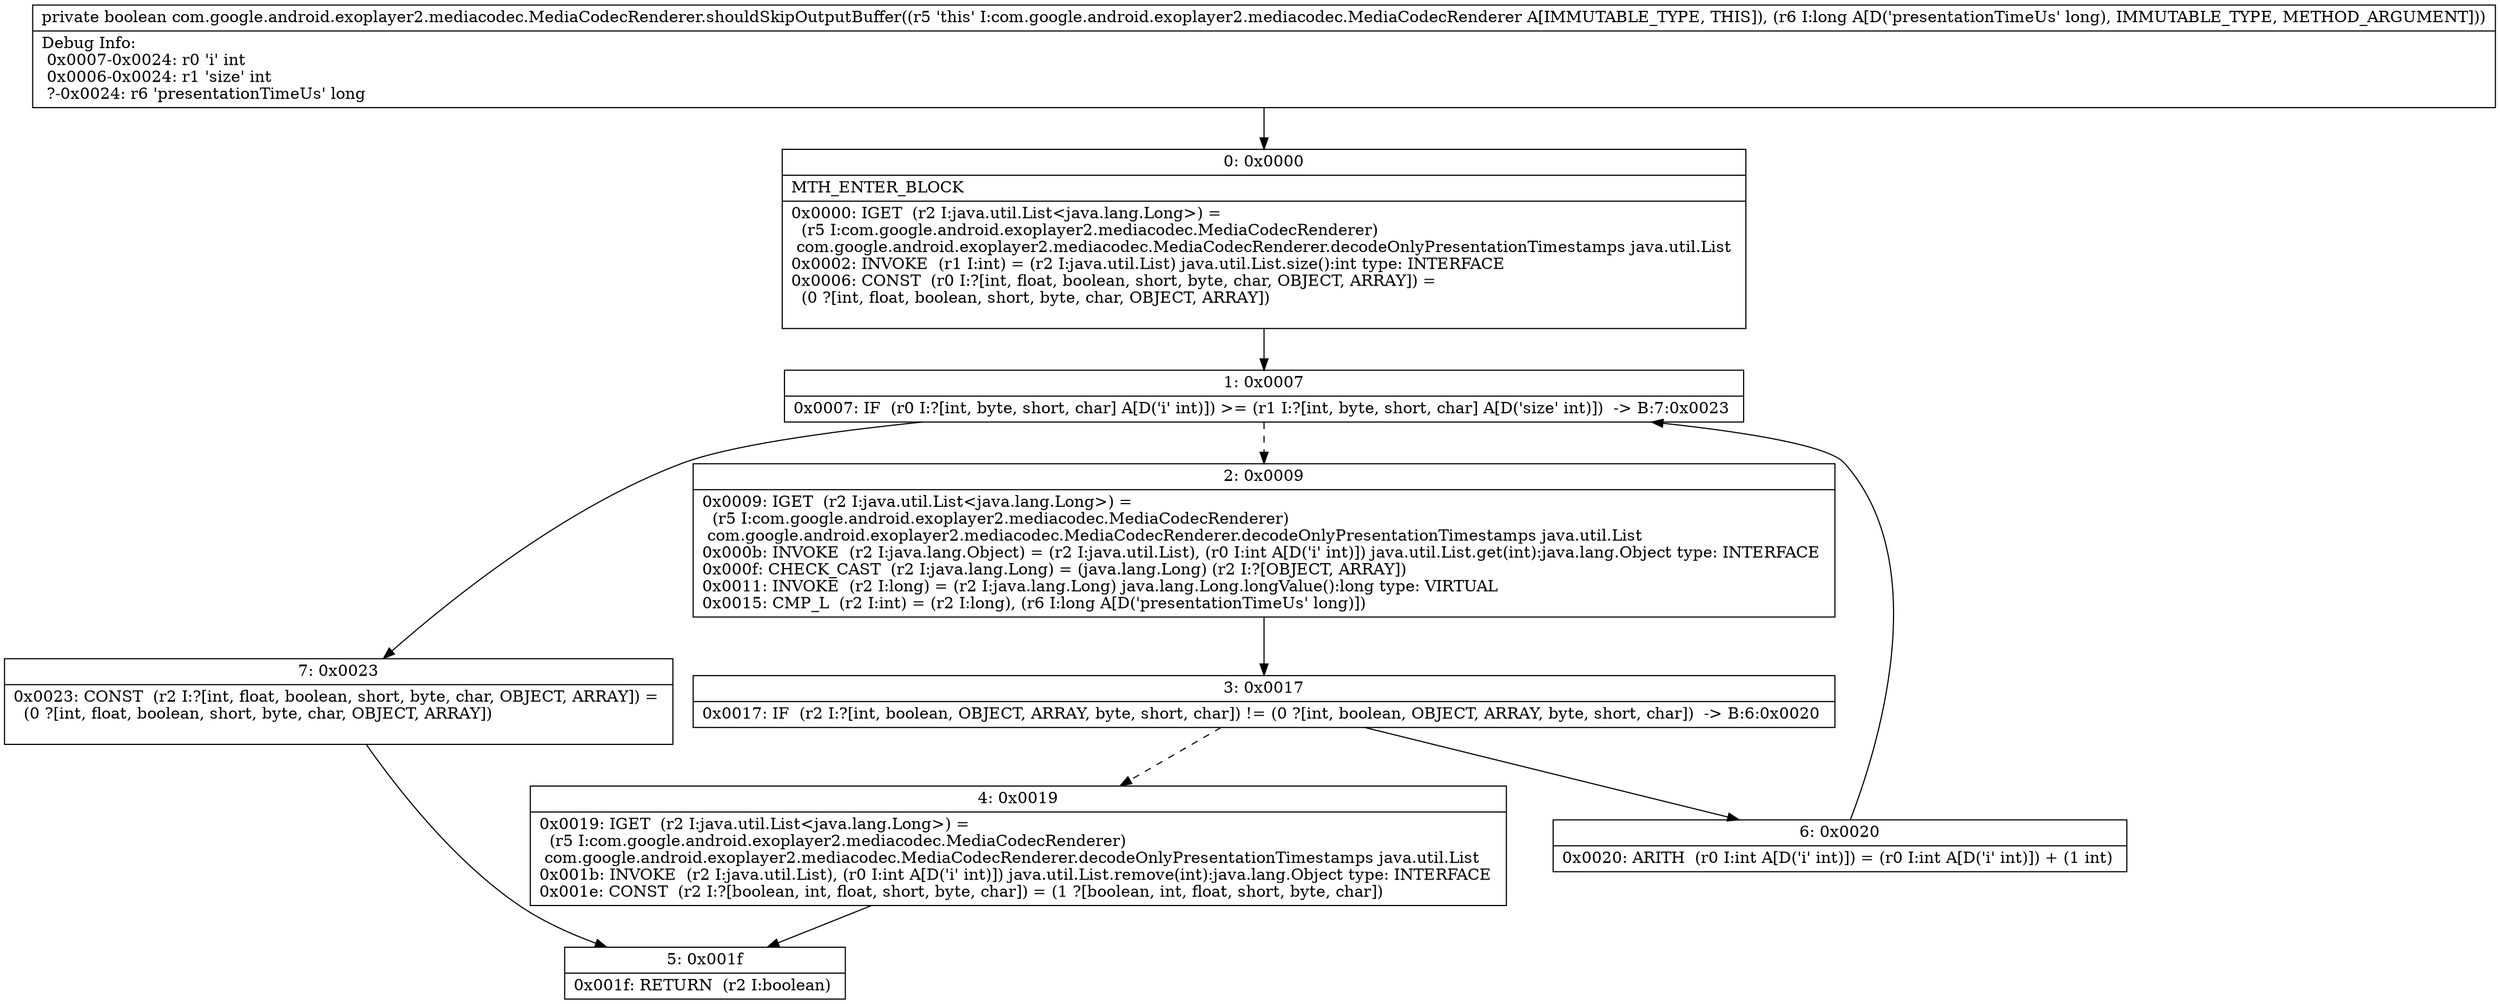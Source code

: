 digraph "CFG forcom.google.android.exoplayer2.mediacodec.MediaCodecRenderer.shouldSkipOutputBuffer(J)Z" {
Node_0 [shape=record,label="{0\:\ 0x0000|MTH_ENTER_BLOCK\l|0x0000: IGET  (r2 I:java.util.List\<java.lang.Long\>) = \l  (r5 I:com.google.android.exoplayer2.mediacodec.MediaCodecRenderer)\l com.google.android.exoplayer2.mediacodec.MediaCodecRenderer.decodeOnlyPresentationTimestamps java.util.List \l0x0002: INVOKE  (r1 I:int) = (r2 I:java.util.List) java.util.List.size():int type: INTERFACE \l0x0006: CONST  (r0 I:?[int, float, boolean, short, byte, char, OBJECT, ARRAY]) = \l  (0 ?[int, float, boolean, short, byte, char, OBJECT, ARRAY])\l \l}"];
Node_1 [shape=record,label="{1\:\ 0x0007|0x0007: IF  (r0 I:?[int, byte, short, char] A[D('i' int)]) \>= (r1 I:?[int, byte, short, char] A[D('size' int)])  \-\> B:7:0x0023 \l}"];
Node_2 [shape=record,label="{2\:\ 0x0009|0x0009: IGET  (r2 I:java.util.List\<java.lang.Long\>) = \l  (r5 I:com.google.android.exoplayer2.mediacodec.MediaCodecRenderer)\l com.google.android.exoplayer2.mediacodec.MediaCodecRenderer.decodeOnlyPresentationTimestamps java.util.List \l0x000b: INVOKE  (r2 I:java.lang.Object) = (r2 I:java.util.List), (r0 I:int A[D('i' int)]) java.util.List.get(int):java.lang.Object type: INTERFACE \l0x000f: CHECK_CAST  (r2 I:java.lang.Long) = (java.lang.Long) (r2 I:?[OBJECT, ARRAY]) \l0x0011: INVOKE  (r2 I:long) = (r2 I:java.lang.Long) java.lang.Long.longValue():long type: VIRTUAL \l0x0015: CMP_L  (r2 I:int) = (r2 I:long), (r6 I:long A[D('presentationTimeUs' long)]) \l}"];
Node_3 [shape=record,label="{3\:\ 0x0017|0x0017: IF  (r2 I:?[int, boolean, OBJECT, ARRAY, byte, short, char]) != (0 ?[int, boolean, OBJECT, ARRAY, byte, short, char])  \-\> B:6:0x0020 \l}"];
Node_4 [shape=record,label="{4\:\ 0x0019|0x0019: IGET  (r2 I:java.util.List\<java.lang.Long\>) = \l  (r5 I:com.google.android.exoplayer2.mediacodec.MediaCodecRenderer)\l com.google.android.exoplayer2.mediacodec.MediaCodecRenderer.decodeOnlyPresentationTimestamps java.util.List \l0x001b: INVOKE  (r2 I:java.util.List), (r0 I:int A[D('i' int)]) java.util.List.remove(int):java.lang.Object type: INTERFACE \l0x001e: CONST  (r2 I:?[boolean, int, float, short, byte, char]) = (1 ?[boolean, int, float, short, byte, char]) \l}"];
Node_5 [shape=record,label="{5\:\ 0x001f|0x001f: RETURN  (r2 I:boolean) \l}"];
Node_6 [shape=record,label="{6\:\ 0x0020|0x0020: ARITH  (r0 I:int A[D('i' int)]) = (r0 I:int A[D('i' int)]) + (1 int) \l}"];
Node_7 [shape=record,label="{7\:\ 0x0023|0x0023: CONST  (r2 I:?[int, float, boolean, short, byte, char, OBJECT, ARRAY]) = \l  (0 ?[int, float, boolean, short, byte, char, OBJECT, ARRAY])\l \l}"];
MethodNode[shape=record,label="{private boolean com.google.android.exoplayer2.mediacodec.MediaCodecRenderer.shouldSkipOutputBuffer((r5 'this' I:com.google.android.exoplayer2.mediacodec.MediaCodecRenderer A[IMMUTABLE_TYPE, THIS]), (r6 I:long A[D('presentationTimeUs' long), IMMUTABLE_TYPE, METHOD_ARGUMENT]))  | Debug Info:\l  0x0007\-0x0024: r0 'i' int\l  0x0006\-0x0024: r1 'size' int\l  ?\-0x0024: r6 'presentationTimeUs' long\l}"];
MethodNode -> Node_0;
Node_0 -> Node_1;
Node_1 -> Node_2[style=dashed];
Node_1 -> Node_7;
Node_2 -> Node_3;
Node_3 -> Node_4[style=dashed];
Node_3 -> Node_6;
Node_4 -> Node_5;
Node_6 -> Node_1;
Node_7 -> Node_5;
}

